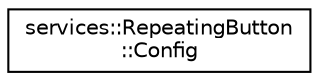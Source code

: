 digraph "Graphical Class Hierarchy"
{
 // INTERACTIVE_SVG=YES
  edge [fontname="Helvetica",fontsize="10",labelfontname="Helvetica",labelfontsize="10"];
  node [fontname="Helvetica",fontsize="10",shape=record];
  rankdir="LR";
  Node0 [label="services::RepeatingButton\l::Config",height=0.2,width=0.4,color="black", fillcolor="white", style="filled",URL="$db/d81/structservices_1_1_repeating_button_1_1_config.html"];
}
